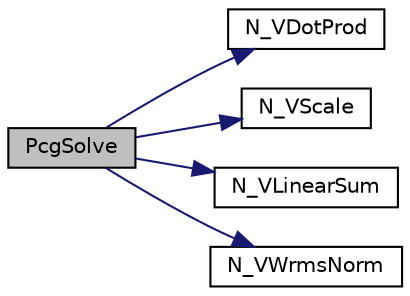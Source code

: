 digraph "PcgSolve"
{
  edge [fontname="Helvetica",fontsize="10",labelfontname="Helvetica",labelfontsize="10"];
  node [fontname="Helvetica",fontsize="10",shape=record];
  rankdir="LR";
  Node7 [label="PcgSolve",height=0.2,width=0.4,color="black", fillcolor="grey75", style="filled", fontcolor="black"];
  Node7 -> Node8 [color="midnightblue",fontsize="10",style="solid",fontname="Helvetica"];
  Node8 [label="N_VDotProd",height=0.2,width=0.4,color="black", fillcolor="white", style="filled",URL="$df/dc8/3rd_party_2sundials_2build_2include_2sundials_2sundials__nvector_8h.html#aaf3d8a78c274de5221d0ceb32e39be09"];
  Node7 -> Node9 [color="midnightblue",fontsize="10",style="solid",fontname="Helvetica"];
  Node9 [label="N_VScale",height=0.2,width=0.4,color="black", fillcolor="white", style="filled",URL="$df/dc8/3rd_party_2sundials_2build_2include_2sundials_2sundials__nvector_8h.html#a3f4411f978584de8f5050c93acd22d78"];
  Node7 -> Node10 [color="midnightblue",fontsize="10",style="solid",fontname="Helvetica"];
  Node10 [label="N_VLinearSum",height=0.2,width=0.4,color="black", fillcolor="white", style="filled",URL="$df/dc8/3rd_party_2sundials_2build_2include_2sundials_2sundials__nvector_8h.html#a85664141a78312ec58f4fe56e7311982"];
  Node7 -> Node11 [color="midnightblue",fontsize="10",style="solid",fontname="Helvetica"];
  Node11 [label="N_VWrmsNorm",height=0.2,width=0.4,color="black", fillcolor="white", style="filled",URL="$df/dc8/3rd_party_2sundials_2build_2include_2sundials_2sundials__nvector_8h.html#a076bd40ac07688915bbe5b0ec502c442"];
}
